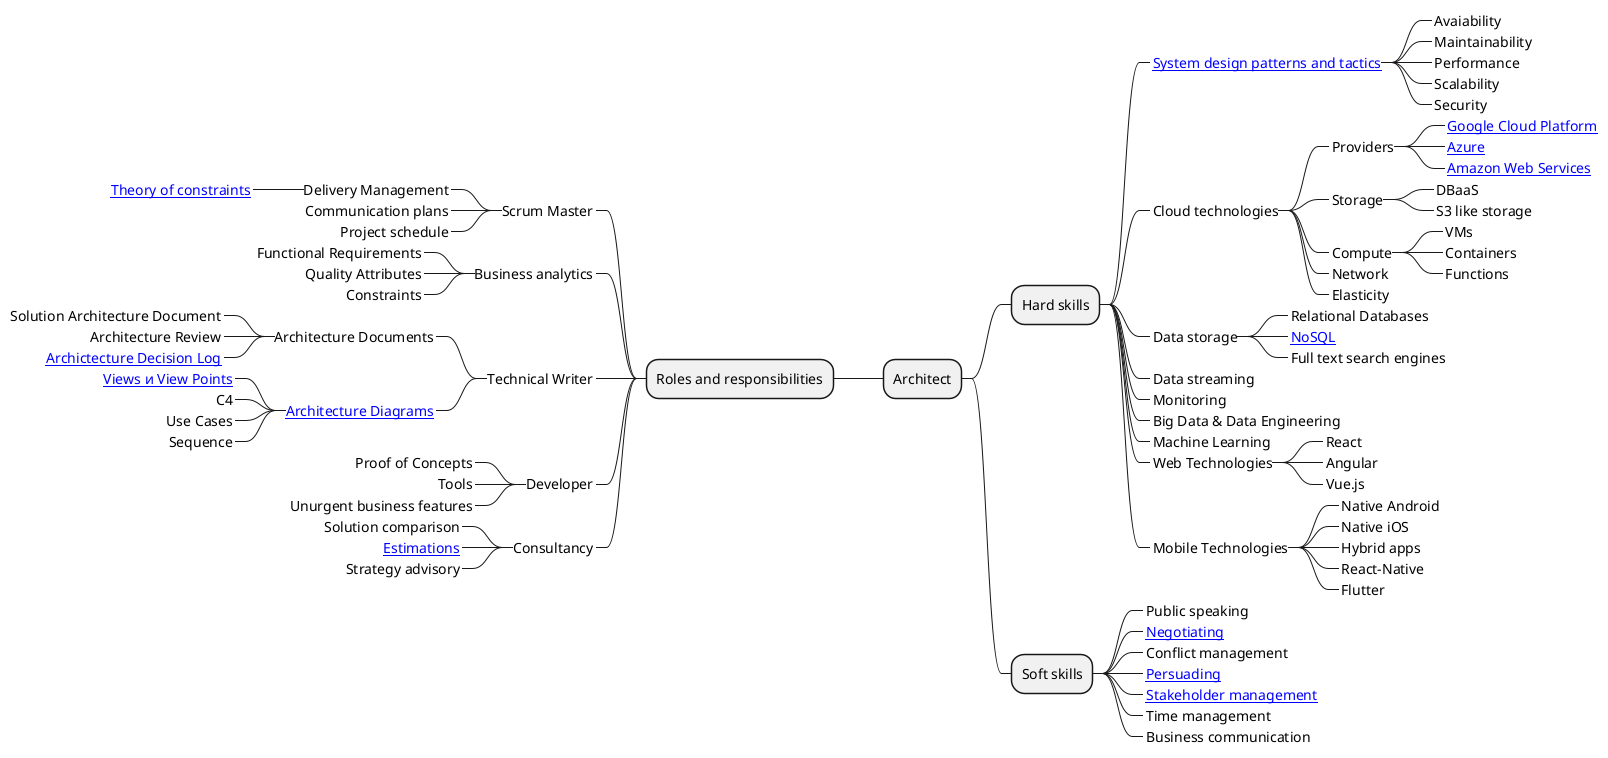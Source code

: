@startmindmap
* Architect

right side 

** Hard skills
***_ [[https://www.amazon.com/Software-Architecture-Practice-3rd-Engineering/dp/0321815734 System design patterns and tactics]]
****_ Avaiability
****_ Maintainability
****_ Performance
****_ Scalability
****_ Security
***_ Cloud technologies
****_ Providers
*****_ [[https://cloud.google.com/gcp Google Cloud Platform]]
*****_ [[https://azure.microsoft.com/en-us/ Azure]]
*****_ [[https://aws.amazon.com/ Amazon Web Services]] 
****_ Storage
*****_ DBaaS
*****_ S3 like storage
****_ Compute
*****_ VMs
*****_ Containers
*****_ Functions
****_ Network
****_ Elasticity
***_ Data storage
****_ Relational Databases
****_ [[https://martinfowler.com/books/nosql.html NoSQL]]
****_ Full text search engines
***_ Data streaming
***_ Monitoring
***_ Big Data & Data Engineering
***_ Machine Learning
***_ Web Technologies
****_ React
****_ Angular
****_ Vue.js
***_ Mobile Technologies
****_ Native Android
****_ Native iOS
****_ Hybrid apps
****_ React-Native
****_ Flutter

** Soft skills
***_ Public speaking
***_ [[https://www.coursera.org/learn/negotiation-skills Negotiating]]
***_ Conflict management
***_ [[https://www.youtube.com/watch?v=cFdCzN7RYbw Persuading]]
***_ [[https://www.amazon.com/Practical-Project-Stakeholder-Management-Comprehensive/dp/1549517929 Stakeholder management]]
***_ Time management
***_ Business communication

left side 

** Roles and responsibilities
***_ Scrum Master
****_ Delivery Management
*****_ [[https://en.wikipedia.org/wiki/Theory_of_constraints Theory of constraints]]
****_ Communication plans
****_ Project schedule
***_ Business analytics
****_ Functional Requirements
****_ Quality Attributes
****_ Constraints
***_ Technical Writer
****_ Architecture Documents
*****_ Solution Architecture Document
*****_ Architecture Review
*****_ [[https://github.com/joelparkerhenderson/architecture-decision-record Archictecture Decision Log]]
****_ [[https://vvsevolodovich.dev/5-diagrams-to-document-software-architecture/ Architecture Diagrams]]
*****_ [[https://www.amazon.com/Documenting-Software-Architectures-Views-Beyond/dp/0321552687 Views и View Points]]
*****_ C4
*****_ Use Cases
*****_ Sequence
***_ Developer
****_ Proof of Concepts
****_ Tools
****_ Unurgent business features
***_ Consultancy
****_ Solution comparison
****_ [[https://vvsevolodovich.dev/how-to-estimate-software-projects-chapter-1/ Estimations]]
****_ Strategy advisory


@endmindmap
